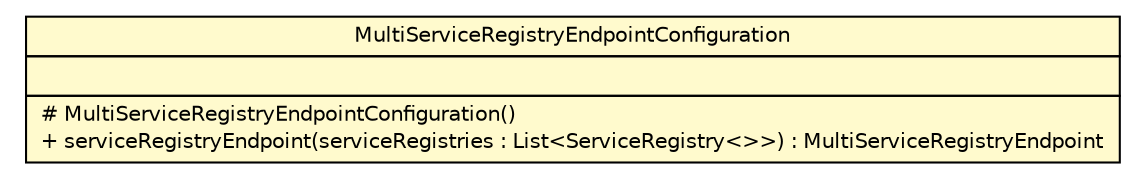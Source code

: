 #!/usr/local/bin/dot
#
# Class diagram 
# Generated by UMLGraph version R5_6-24-gf6e263 (http://www.umlgraph.org/)
#

digraph G {
	edge [fontname="Helvetica",fontsize=10,labelfontname="Helvetica",labelfontsize=10];
	node [fontname="Helvetica",fontsize=10,shape=plaintext];
	nodesep=0.25;
	ranksep=0.5;
	// org.springframework.cloud.client.serviceregistry.MultiServiceRegistryAutoConfiguration.MultiServiceRegistryEndpointConfiguration
	c56 [label=<<table title="org.springframework.cloud.client.serviceregistry.MultiServiceRegistryAutoConfiguration.MultiServiceRegistryEndpointConfiguration" border="0" cellborder="1" cellspacing="0" cellpadding="2" port="p" bgcolor="lemonChiffon" href="./MultiServiceRegistryAutoConfiguration.MultiServiceRegistryEndpointConfiguration.html">
		<tr><td><table border="0" cellspacing="0" cellpadding="1">
<tr><td align="center" balign="center"> MultiServiceRegistryEndpointConfiguration </td></tr>
		</table></td></tr>
		<tr><td><table border="0" cellspacing="0" cellpadding="1">
<tr><td align="left" balign="left">  </td></tr>
		</table></td></tr>
		<tr><td><table border="0" cellspacing="0" cellpadding="1">
<tr><td align="left" balign="left"> # MultiServiceRegistryEndpointConfiguration() </td></tr>
<tr><td align="left" balign="left"> + serviceRegistryEndpoint(serviceRegistries : List&lt;ServiceRegistry&lt;&gt;&gt;) : MultiServiceRegistryEndpoint </td></tr>
		</table></td></tr>
		</table>>, URL="./MultiServiceRegistryAutoConfiguration.MultiServiceRegistryEndpointConfiguration.html", fontname="Helvetica", fontcolor="black", fontsize=10.0];
}

